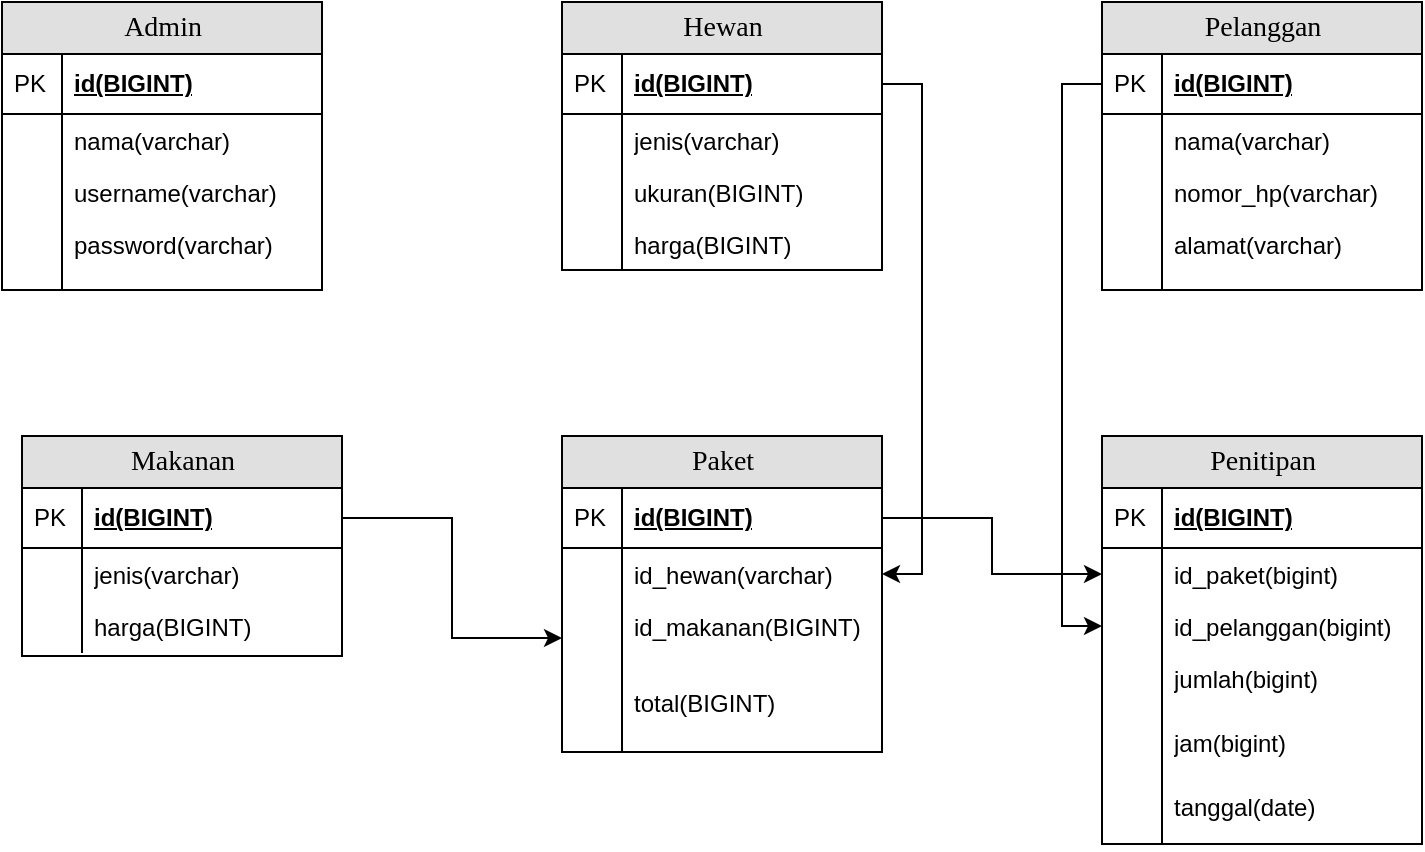 <mxfile version="20.2.0" type="github">
  <diagram name="Page-1" id="e56a1550-8fbb-45ad-956c-1786394a9013">
    <mxGraphModel dx="814" dy="574" grid="1" gridSize="10" guides="1" tooltips="1" connect="1" arrows="1" fold="1" page="1" pageScale="1" pageWidth="1100" pageHeight="850" background="none" math="0" shadow="0">
      <root>
        <mxCell id="0" />
        <mxCell id="1" parent="0" />
        <mxCell id="2e49270ec7c68f3f-8" value="Admin" style="swimlane;html=1;fontStyle=0;childLayout=stackLayout;horizontal=1;startSize=26;fillColor=#e0e0e0;horizontalStack=0;resizeParent=1;resizeLast=0;collapsible=1;marginBottom=0;swimlaneFillColor=#ffffff;align=center;rounded=0;shadow=0;comic=0;labelBackgroundColor=none;strokeWidth=1;fontFamily=Verdana;fontSize=14;swimlaneLine=1;" parent="1" vertex="1">
          <mxGeometry width="160" height="144" as="geometry" />
        </mxCell>
        <mxCell id="2e49270ec7c68f3f-9" value="id(BIGINT)" style="shape=partialRectangle;top=0;left=0;right=0;bottom=1;html=1;align=left;verticalAlign=middle;fillColor=none;spacingLeft=34;spacingRight=4;whiteSpace=wrap;overflow=hidden;rotatable=0;points=[[0,0.5],[1,0.5]];portConstraint=eastwest;dropTarget=0;fontStyle=5;" parent="2e49270ec7c68f3f-8" vertex="1">
          <mxGeometry y="26" width="160" height="30" as="geometry" />
        </mxCell>
        <mxCell id="2e49270ec7c68f3f-10" value="PK" style="shape=partialRectangle;top=0;left=0;bottom=0;html=1;fillColor=none;align=left;verticalAlign=middle;spacingLeft=4;spacingRight=4;whiteSpace=wrap;overflow=hidden;rotatable=0;points=[];portConstraint=eastwest;part=1;" parent="2e49270ec7c68f3f-9" vertex="1" connectable="0">
          <mxGeometry width="30" height="30" as="geometry" />
        </mxCell>
        <mxCell id="2e49270ec7c68f3f-11" value="nama(varchar)" style="shape=partialRectangle;top=0;left=0;right=0;bottom=0;html=1;align=left;verticalAlign=top;fillColor=none;spacingLeft=34;spacingRight=4;whiteSpace=wrap;overflow=hidden;rotatable=0;points=[[0,0.5],[1,0.5]];portConstraint=eastwest;dropTarget=0;" parent="2e49270ec7c68f3f-8" vertex="1">
          <mxGeometry y="56" width="160" height="26" as="geometry" />
        </mxCell>
        <mxCell id="2e49270ec7c68f3f-12" value="" style="shape=partialRectangle;top=0;left=0;bottom=0;html=1;fillColor=none;align=left;verticalAlign=top;spacingLeft=4;spacingRight=4;whiteSpace=wrap;overflow=hidden;rotatable=0;points=[];portConstraint=eastwest;part=1;" parent="2e49270ec7c68f3f-11" vertex="1" connectable="0">
          <mxGeometry width="30" height="26" as="geometry" />
        </mxCell>
        <mxCell id="2e49270ec7c68f3f-13" value="username(varchar)" style="shape=partialRectangle;top=0;left=0;right=0;bottom=0;html=1;align=left;verticalAlign=top;fillColor=none;spacingLeft=34;spacingRight=4;whiteSpace=wrap;overflow=hidden;rotatable=0;points=[[0,0.5],[1,0.5]];portConstraint=eastwest;dropTarget=0;" parent="2e49270ec7c68f3f-8" vertex="1">
          <mxGeometry y="82" width="160" height="26" as="geometry" />
        </mxCell>
        <mxCell id="2e49270ec7c68f3f-14" value="" style="shape=partialRectangle;top=0;left=0;bottom=0;html=1;fillColor=none;align=left;verticalAlign=top;spacingLeft=4;spacingRight=4;whiteSpace=wrap;overflow=hidden;rotatable=0;points=[];portConstraint=eastwest;part=1;" parent="2e49270ec7c68f3f-13" vertex="1" connectable="0">
          <mxGeometry width="30" height="26" as="geometry" />
        </mxCell>
        <mxCell id="2e49270ec7c68f3f-15" value="password(varchar)" style="shape=partialRectangle;top=0;left=0;right=0;bottom=0;html=1;align=left;verticalAlign=top;fillColor=none;spacingLeft=34;spacingRight=4;whiteSpace=wrap;overflow=hidden;rotatable=0;points=[[0,0.5],[1,0.5]];portConstraint=eastwest;dropTarget=0;" parent="2e49270ec7c68f3f-8" vertex="1">
          <mxGeometry y="108" width="160" height="26" as="geometry" />
        </mxCell>
        <mxCell id="2e49270ec7c68f3f-16" value="" style="shape=partialRectangle;top=0;left=0;bottom=0;html=1;fillColor=none;align=left;verticalAlign=top;spacingLeft=4;spacingRight=4;whiteSpace=wrap;overflow=hidden;rotatable=0;points=[];portConstraint=eastwest;part=1;" parent="2e49270ec7c68f3f-15" vertex="1" connectable="0">
          <mxGeometry width="30" height="26" as="geometry" />
        </mxCell>
        <mxCell id="2e49270ec7c68f3f-17" value="" style="shape=partialRectangle;top=0;left=0;right=0;bottom=0;html=1;align=left;verticalAlign=top;fillColor=none;spacingLeft=34;spacingRight=4;whiteSpace=wrap;overflow=hidden;rotatable=0;points=[[0,0.5],[1,0.5]];portConstraint=eastwest;dropTarget=0;" parent="2e49270ec7c68f3f-8" vertex="1">
          <mxGeometry y="134" width="160" height="10" as="geometry" />
        </mxCell>
        <mxCell id="2e49270ec7c68f3f-18" value="" style="shape=partialRectangle;top=0;left=0;bottom=0;html=1;fillColor=none;align=left;verticalAlign=top;spacingLeft=4;spacingRight=4;whiteSpace=wrap;overflow=hidden;rotatable=0;points=[];portConstraint=eastwest;part=1;" parent="2e49270ec7c68f3f-17" vertex="1" connectable="0">
          <mxGeometry width="30" height="10" as="geometry" />
        </mxCell>
        <mxCell id="2us343jR7j0hdFJ10d-l-2" value="Hewan" style="swimlane;html=1;fontStyle=0;childLayout=stackLayout;horizontal=1;startSize=26;fillColor=#e0e0e0;horizontalStack=0;resizeParent=1;resizeLast=0;collapsible=1;marginBottom=0;swimlaneFillColor=#ffffff;align=center;rounded=0;shadow=0;comic=0;labelBackgroundColor=none;strokeWidth=1;fontFamily=Verdana;fontSize=14;swimlaneLine=1;" vertex="1" parent="1">
          <mxGeometry x="280" width="160" height="134" as="geometry" />
        </mxCell>
        <mxCell id="2us343jR7j0hdFJ10d-l-3" value="id(BIGINT)" style="shape=partialRectangle;top=0;left=0;right=0;bottom=1;html=1;align=left;verticalAlign=middle;fillColor=none;spacingLeft=34;spacingRight=4;whiteSpace=wrap;overflow=hidden;rotatable=0;points=[[0,0.5],[1,0.5]];portConstraint=eastwest;dropTarget=0;fontStyle=5;" vertex="1" parent="2us343jR7j0hdFJ10d-l-2">
          <mxGeometry y="26" width="160" height="30" as="geometry" />
        </mxCell>
        <mxCell id="2us343jR7j0hdFJ10d-l-4" value="PK" style="shape=partialRectangle;top=0;left=0;bottom=0;html=1;fillColor=none;align=left;verticalAlign=middle;spacingLeft=4;spacingRight=4;whiteSpace=wrap;overflow=hidden;rotatable=0;points=[];portConstraint=eastwest;part=1;" vertex="1" connectable="0" parent="2us343jR7j0hdFJ10d-l-3">
          <mxGeometry width="30" height="30" as="geometry" />
        </mxCell>
        <mxCell id="2us343jR7j0hdFJ10d-l-5" value="jenis(varchar)" style="shape=partialRectangle;top=0;left=0;right=0;bottom=0;html=1;align=left;verticalAlign=top;fillColor=none;spacingLeft=34;spacingRight=4;whiteSpace=wrap;overflow=hidden;rotatable=0;points=[[0,0.5],[1,0.5]];portConstraint=eastwest;dropTarget=0;" vertex="1" parent="2us343jR7j0hdFJ10d-l-2">
          <mxGeometry y="56" width="160" height="26" as="geometry" />
        </mxCell>
        <mxCell id="2us343jR7j0hdFJ10d-l-6" value="" style="shape=partialRectangle;top=0;left=0;bottom=0;html=1;fillColor=none;align=left;verticalAlign=top;spacingLeft=4;spacingRight=4;whiteSpace=wrap;overflow=hidden;rotatable=0;points=[];portConstraint=eastwest;part=1;" vertex="1" connectable="0" parent="2us343jR7j0hdFJ10d-l-5">
          <mxGeometry width="30" height="26" as="geometry" />
        </mxCell>
        <mxCell id="2us343jR7j0hdFJ10d-l-7" value="ukuran(BIGINT)" style="shape=partialRectangle;top=0;left=0;right=0;bottom=0;html=1;align=left;verticalAlign=top;fillColor=none;spacingLeft=34;spacingRight=4;whiteSpace=wrap;overflow=hidden;rotatable=0;points=[[0,0.5],[1,0.5]];portConstraint=eastwest;dropTarget=0;" vertex="1" parent="2us343jR7j0hdFJ10d-l-2">
          <mxGeometry y="82" width="160" height="26" as="geometry" />
        </mxCell>
        <mxCell id="2us343jR7j0hdFJ10d-l-8" value="" style="shape=partialRectangle;top=0;left=0;bottom=0;html=1;fillColor=none;align=left;verticalAlign=top;spacingLeft=4;spacingRight=4;whiteSpace=wrap;overflow=hidden;rotatable=0;points=[];portConstraint=eastwest;part=1;" vertex="1" connectable="0" parent="2us343jR7j0hdFJ10d-l-7">
          <mxGeometry width="30" height="26" as="geometry" />
        </mxCell>
        <mxCell id="2us343jR7j0hdFJ10d-l-44" value="harga(BIGINT)" style="shape=partialRectangle;top=0;left=0;right=0;bottom=0;html=1;align=left;verticalAlign=top;fillColor=none;spacingLeft=34;spacingRight=4;whiteSpace=wrap;overflow=hidden;rotatable=0;points=[[0,0.5],[1,0.5]];portConstraint=eastwest;dropTarget=0;" vertex="1" parent="2us343jR7j0hdFJ10d-l-2">
          <mxGeometry y="108" width="160" height="26" as="geometry" />
        </mxCell>
        <mxCell id="2us343jR7j0hdFJ10d-l-45" value="" style="shape=partialRectangle;top=0;left=0;bottom=0;html=1;fillColor=none;align=left;verticalAlign=top;spacingLeft=4;spacingRight=4;whiteSpace=wrap;overflow=hidden;rotatable=0;points=[];portConstraint=eastwest;part=1;" vertex="1" connectable="0" parent="2us343jR7j0hdFJ10d-l-44">
          <mxGeometry width="30" height="26" as="geometry" />
        </mxCell>
        <mxCell id="2us343jR7j0hdFJ10d-l-22" value="Pelanggan" style="swimlane;html=1;fontStyle=0;childLayout=stackLayout;horizontal=1;startSize=26;fillColor=#e0e0e0;horizontalStack=0;resizeParent=1;resizeLast=0;collapsible=1;marginBottom=0;swimlaneFillColor=#ffffff;align=center;rounded=0;shadow=0;comic=0;labelBackgroundColor=none;strokeWidth=1;fontFamily=Verdana;fontSize=14;swimlaneLine=1;" vertex="1" parent="1">
          <mxGeometry x="550" width="160" height="144" as="geometry" />
        </mxCell>
        <mxCell id="2us343jR7j0hdFJ10d-l-23" value="id(BIGINT)" style="shape=partialRectangle;top=0;left=0;right=0;bottom=1;html=1;align=left;verticalAlign=middle;fillColor=none;spacingLeft=34;spacingRight=4;whiteSpace=wrap;overflow=hidden;rotatable=0;points=[[0,0.5],[1,0.5]];portConstraint=eastwest;dropTarget=0;fontStyle=5;" vertex="1" parent="2us343jR7j0hdFJ10d-l-22">
          <mxGeometry y="26" width="160" height="30" as="geometry" />
        </mxCell>
        <mxCell id="2us343jR7j0hdFJ10d-l-24" value="PK" style="shape=partialRectangle;top=0;left=0;bottom=0;html=1;fillColor=none;align=left;verticalAlign=middle;spacingLeft=4;spacingRight=4;whiteSpace=wrap;overflow=hidden;rotatable=0;points=[];portConstraint=eastwest;part=1;" vertex="1" connectable="0" parent="2us343jR7j0hdFJ10d-l-23">
          <mxGeometry width="30" height="30" as="geometry" />
        </mxCell>
        <mxCell id="2us343jR7j0hdFJ10d-l-25" value="nama(varchar)" style="shape=partialRectangle;top=0;left=0;right=0;bottom=0;html=1;align=left;verticalAlign=top;fillColor=none;spacingLeft=34;spacingRight=4;whiteSpace=wrap;overflow=hidden;rotatable=0;points=[[0,0.5],[1,0.5]];portConstraint=eastwest;dropTarget=0;" vertex="1" parent="2us343jR7j0hdFJ10d-l-22">
          <mxGeometry y="56" width="160" height="26" as="geometry" />
        </mxCell>
        <mxCell id="2us343jR7j0hdFJ10d-l-26" value="" style="shape=partialRectangle;top=0;left=0;bottom=0;html=1;fillColor=none;align=left;verticalAlign=top;spacingLeft=4;spacingRight=4;whiteSpace=wrap;overflow=hidden;rotatable=0;points=[];portConstraint=eastwest;part=1;" vertex="1" connectable="0" parent="2us343jR7j0hdFJ10d-l-25">
          <mxGeometry width="30" height="26" as="geometry" />
        </mxCell>
        <mxCell id="2us343jR7j0hdFJ10d-l-27" value="nomor_hp(varchar)" style="shape=partialRectangle;top=0;left=0;right=0;bottom=0;html=1;align=left;verticalAlign=top;fillColor=none;spacingLeft=34;spacingRight=4;whiteSpace=wrap;overflow=hidden;rotatable=0;points=[[0,0.5],[1,0.5]];portConstraint=eastwest;dropTarget=0;" vertex="1" parent="2us343jR7j0hdFJ10d-l-22">
          <mxGeometry y="82" width="160" height="26" as="geometry" />
        </mxCell>
        <mxCell id="2us343jR7j0hdFJ10d-l-28" value="" style="shape=partialRectangle;top=0;left=0;bottom=0;html=1;fillColor=none;align=left;verticalAlign=top;spacingLeft=4;spacingRight=4;whiteSpace=wrap;overflow=hidden;rotatable=0;points=[];portConstraint=eastwest;part=1;" vertex="1" connectable="0" parent="2us343jR7j0hdFJ10d-l-27">
          <mxGeometry width="30" height="26" as="geometry" />
        </mxCell>
        <mxCell id="2us343jR7j0hdFJ10d-l-29" value="alamat(varchar)" style="shape=partialRectangle;top=0;left=0;right=0;bottom=0;html=1;align=left;verticalAlign=top;fillColor=none;spacingLeft=34;spacingRight=4;whiteSpace=wrap;overflow=hidden;rotatable=0;points=[[0,0.5],[1,0.5]];portConstraint=eastwest;dropTarget=0;" vertex="1" parent="2us343jR7j0hdFJ10d-l-22">
          <mxGeometry y="108" width="160" height="26" as="geometry" />
        </mxCell>
        <mxCell id="2us343jR7j0hdFJ10d-l-30" value="" style="shape=partialRectangle;top=0;left=0;bottom=0;html=1;fillColor=none;align=left;verticalAlign=top;spacingLeft=4;spacingRight=4;whiteSpace=wrap;overflow=hidden;rotatable=0;points=[];portConstraint=eastwest;part=1;" vertex="1" connectable="0" parent="2us343jR7j0hdFJ10d-l-29">
          <mxGeometry width="30" height="26" as="geometry" />
        </mxCell>
        <mxCell id="2us343jR7j0hdFJ10d-l-31" value="" style="shape=partialRectangle;top=0;left=0;right=0;bottom=0;html=1;align=left;verticalAlign=top;fillColor=none;spacingLeft=34;spacingRight=4;whiteSpace=wrap;overflow=hidden;rotatable=0;points=[[0,0.5],[1,0.5]];portConstraint=eastwest;dropTarget=0;" vertex="1" parent="2us343jR7j0hdFJ10d-l-22">
          <mxGeometry y="134" width="160" height="10" as="geometry" />
        </mxCell>
        <mxCell id="2us343jR7j0hdFJ10d-l-32" value="" style="shape=partialRectangle;top=0;left=0;bottom=0;html=1;fillColor=none;align=left;verticalAlign=top;spacingLeft=4;spacingRight=4;whiteSpace=wrap;overflow=hidden;rotatable=0;points=[];portConstraint=eastwest;part=1;" vertex="1" connectable="0" parent="2us343jR7j0hdFJ10d-l-31">
          <mxGeometry width="30" height="10" as="geometry" />
        </mxCell>
        <mxCell id="2us343jR7j0hdFJ10d-l-33" value="Penitipan" style="swimlane;html=1;fontStyle=0;childLayout=stackLayout;horizontal=1;startSize=26;fillColor=#e0e0e0;horizontalStack=0;resizeParent=1;resizeLast=0;collapsible=1;marginBottom=0;swimlaneFillColor=#ffffff;align=center;rounded=0;shadow=0;comic=0;labelBackgroundColor=none;strokeWidth=1;fontFamily=Verdana;fontSize=14;swimlaneLine=1;" vertex="1" parent="1">
          <mxGeometry x="550" y="217" width="160" height="204" as="geometry" />
        </mxCell>
        <mxCell id="2us343jR7j0hdFJ10d-l-34" value="id(BIGINT)" style="shape=partialRectangle;top=0;left=0;right=0;bottom=1;html=1;align=left;verticalAlign=middle;fillColor=none;spacingLeft=34;spacingRight=4;whiteSpace=wrap;overflow=hidden;rotatable=0;points=[[0,0.5],[1,0.5]];portConstraint=eastwest;dropTarget=0;fontStyle=5;" vertex="1" parent="2us343jR7j0hdFJ10d-l-33">
          <mxGeometry y="26" width="160" height="30" as="geometry" />
        </mxCell>
        <mxCell id="2us343jR7j0hdFJ10d-l-35" value="PK" style="shape=partialRectangle;top=0;left=0;bottom=0;html=1;fillColor=none;align=left;verticalAlign=middle;spacingLeft=4;spacingRight=4;whiteSpace=wrap;overflow=hidden;rotatable=0;points=[];portConstraint=eastwest;part=1;" vertex="1" connectable="0" parent="2us343jR7j0hdFJ10d-l-34">
          <mxGeometry width="30" height="30" as="geometry" />
        </mxCell>
        <mxCell id="2us343jR7j0hdFJ10d-l-36" value="id_paket(bigint)" style="shape=partialRectangle;top=0;left=0;right=0;bottom=0;html=1;align=left;verticalAlign=top;fillColor=none;spacingLeft=34;spacingRight=4;whiteSpace=wrap;overflow=hidden;rotatable=0;points=[[0,0.5],[1,0.5]];portConstraint=eastwest;dropTarget=0;" vertex="1" parent="2us343jR7j0hdFJ10d-l-33">
          <mxGeometry y="56" width="160" height="26" as="geometry" />
        </mxCell>
        <mxCell id="2us343jR7j0hdFJ10d-l-37" value="" style="shape=partialRectangle;top=0;left=0;bottom=0;html=1;fillColor=none;align=left;verticalAlign=top;spacingLeft=4;spacingRight=4;whiteSpace=wrap;overflow=hidden;rotatable=0;points=[];portConstraint=eastwest;part=1;" vertex="1" connectable="0" parent="2us343jR7j0hdFJ10d-l-36">
          <mxGeometry width="30" height="26" as="geometry" />
        </mxCell>
        <mxCell id="2us343jR7j0hdFJ10d-l-38" value="id_pelanggan(bigint)" style="shape=partialRectangle;top=0;left=0;right=0;bottom=0;html=1;align=left;verticalAlign=top;fillColor=none;spacingLeft=34;spacingRight=4;whiteSpace=wrap;overflow=hidden;rotatable=0;points=[[0,0.5],[1,0.5]];portConstraint=eastwest;dropTarget=0;" vertex="1" parent="2us343jR7j0hdFJ10d-l-33">
          <mxGeometry y="82" width="160" height="26" as="geometry" />
        </mxCell>
        <mxCell id="2us343jR7j0hdFJ10d-l-39" value="" style="shape=partialRectangle;top=0;left=0;bottom=0;html=1;fillColor=none;align=left;verticalAlign=top;spacingLeft=4;spacingRight=4;whiteSpace=wrap;overflow=hidden;rotatable=0;points=[];portConstraint=eastwest;part=1;" vertex="1" connectable="0" parent="2us343jR7j0hdFJ10d-l-38">
          <mxGeometry width="30" height="26" as="geometry" />
        </mxCell>
        <mxCell id="2us343jR7j0hdFJ10d-l-46" value="jumlah(bigint)" style="shape=partialRectangle;top=0;left=0;right=0;bottom=0;html=1;align=left;verticalAlign=top;fillColor=none;spacingLeft=34;spacingRight=4;whiteSpace=wrap;overflow=hidden;rotatable=0;points=[[0,0.5],[1,0.5]];portConstraint=eastwest;dropTarget=0;" vertex="1" parent="2us343jR7j0hdFJ10d-l-33">
          <mxGeometry y="108" width="160" height="32" as="geometry" />
        </mxCell>
        <mxCell id="2us343jR7j0hdFJ10d-l-47" value="" style="shape=partialRectangle;top=0;left=0;bottom=0;html=1;fillColor=none;align=left;verticalAlign=top;spacingLeft=4;spacingRight=4;whiteSpace=wrap;overflow=hidden;rotatable=0;points=[];portConstraint=eastwest;part=1;" vertex="1" connectable="0" parent="2us343jR7j0hdFJ10d-l-46">
          <mxGeometry width="30" height="32" as="geometry" />
        </mxCell>
        <mxCell id="2us343jR7j0hdFJ10d-l-48" value="jam(bigint)" style="shape=partialRectangle;top=0;left=0;right=0;bottom=0;html=1;align=left;verticalAlign=top;fillColor=none;spacingLeft=34;spacingRight=4;whiteSpace=wrap;overflow=hidden;rotatable=0;points=[[0,0.5],[1,0.5]];portConstraint=eastwest;dropTarget=0;" vertex="1" parent="2us343jR7j0hdFJ10d-l-33">
          <mxGeometry y="140" width="160" height="32" as="geometry" />
        </mxCell>
        <mxCell id="2us343jR7j0hdFJ10d-l-49" value="" style="shape=partialRectangle;top=0;left=0;bottom=0;html=1;fillColor=none;align=left;verticalAlign=top;spacingLeft=4;spacingRight=4;whiteSpace=wrap;overflow=hidden;rotatable=0;points=[];portConstraint=eastwest;part=1;" vertex="1" connectable="0" parent="2us343jR7j0hdFJ10d-l-48">
          <mxGeometry width="30" height="32" as="geometry" />
        </mxCell>
        <mxCell id="2us343jR7j0hdFJ10d-l-50" value="tanggal(date)" style="shape=partialRectangle;top=0;left=0;right=0;bottom=0;html=1;align=left;verticalAlign=top;fillColor=none;spacingLeft=34;spacingRight=4;whiteSpace=wrap;overflow=hidden;rotatable=0;points=[[0,0.5],[1,0.5]];portConstraint=eastwest;dropTarget=0;" vertex="1" parent="2us343jR7j0hdFJ10d-l-33">
          <mxGeometry y="172" width="160" height="32" as="geometry" />
        </mxCell>
        <mxCell id="2us343jR7j0hdFJ10d-l-51" value="" style="shape=partialRectangle;top=0;left=0;bottom=0;html=1;fillColor=none;align=left;verticalAlign=top;spacingLeft=4;spacingRight=4;whiteSpace=wrap;overflow=hidden;rotatable=0;points=[];portConstraint=eastwest;part=1;" vertex="1" connectable="0" parent="2us343jR7j0hdFJ10d-l-50">
          <mxGeometry width="30" height="32" as="geometry" />
        </mxCell>
        <mxCell id="2us343jR7j0hdFJ10d-l-54" value="Makanan" style="swimlane;html=1;fontStyle=0;childLayout=stackLayout;horizontal=1;startSize=26;fillColor=#e0e0e0;horizontalStack=0;resizeParent=1;resizeLast=0;collapsible=1;marginBottom=0;swimlaneFillColor=#ffffff;align=center;rounded=0;shadow=0;comic=0;labelBackgroundColor=none;strokeWidth=1;fontFamily=Verdana;fontSize=14;swimlaneLine=1;" vertex="1" parent="1">
          <mxGeometry x="10" y="217" width="160" height="110" as="geometry" />
        </mxCell>
        <mxCell id="2us343jR7j0hdFJ10d-l-55" value="id(BIGINT)" style="shape=partialRectangle;top=0;left=0;right=0;bottom=1;html=1;align=left;verticalAlign=middle;fillColor=none;spacingLeft=34;spacingRight=4;whiteSpace=wrap;overflow=hidden;rotatable=0;points=[[0,0.5],[1,0.5]];portConstraint=eastwest;dropTarget=0;fontStyle=5;" vertex="1" parent="2us343jR7j0hdFJ10d-l-54">
          <mxGeometry y="26" width="160" height="30" as="geometry" />
        </mxCell>
        <mxCell id="2us343jR7j0hdFJ10d-l-56" value="PK" style="shape=partialRectangle;top=0;left=0;bottom=0;html=1;fillColor=none;align=left;verticalAlign=middle;spacingLeft=4;spacingRight=4;whiteSpace=wrap;overflow=hidden;rotatable=0;points=[];portConstraint=eastwest;part=1;" vertex="1" connectable="0" parent="2us343jR7j0hdFJ10d-l-55">
          <mxGeometry width="30" height="30" as="geometry" />
        </mxCell>
        <mxCell id="2us343jR7j0hdFJ10d-l-57" value="jenis(varchar)" style="shape=partialRectangle;top=0;left=0;right=0;bottom=0;html=1;align=left;verticalAlign=top;fillColor=none;spacingLeft=34;spacingRight=4;whiteSpace=wrap;overflow=hidden;rotatable=0;points=[[0,0.5],[1,0.5]];portConstraint=eastwest;dropTarget=0;" vertex="1" parent="2us343jR7j0hdFJ10d-l-54">
          <mxGeometry y="56" width="160" height="26" as="geometry" />
        </mxCell>
        <mxCell id="2us343jR7j0hdFJ10d-l-58" value="" style="shape=partialRectangle;top=0;left=0;bottom=0;html=1;fillColor=none;align=left;verticalAlign=top;spacingLeft=4;spacingRight=4;whiteSpace=wrap;overflow=hidden;rotatable=0;points=[];portConstraint=eastwest;part=1;" vertex="1" connectable="0" parent="2us343jR7j0hdFJ10d-l-57">
          <mxGeometry width="30" height="26" as="geometry" />
        </mxCell>
        <mxCell id="2us343jR7j0hdFJ10d-l-61" value="harga(BIGINT)" style="shape=partialRectangle;top=0;left=0;right=0;bottom=0;html=1;align=left;verticalAlign=top;fillColor=none;spacingLeft=34;spacingRight=4;whiteSpace=wrap;overflow=hidden;rotatable=0;points=[[0,0.5],[1,0.5]];portConstraint=eastwest;dropTarget=0;" vertex="1" parent="2us343jR7j0hdFJ10d-l-54">
          <mxGeometry y="82" width="160" height="26" as="geometry" />
        </mxCell>
        <mxCell id="2us343jR7j0hdFJ10d-l-62" value="" style="shape=partialRectangle;top=0;left=0;bottom=0;html=1;fillColor=none;align=left;verticalAlign=top;spacingLeft=4;spacingRight=4;whiteSpace=wrap;overflow=hidden;rotatable=0;points=[];portConstraint=eastwest;part=1;" vertex="1" connectable="0" parent="2us343jR7j0hdFJ10d-l-61">
          <mxGeometry width="30" height="26" as="geometry" />
        </mxCell>
        <mxCell id="2us343jR7j0hdFJ10d-l-63" value="Paket" style="swimlane;html=1;fontStyle=0;childLayout=stackLayout;horizontal=1;startSize=26;fillColor=#e0e0e0;horizontalStack=0;resizeParent=1;resizeLast=0;collapsible=1;marginBottom=0;swimlaneFillColor=#ffffff;align=center;rounded=0;shadow=0;comic=0;labelBackgroundColor=none;strokeWidth=1;fontFamily=Verdana;fontSize=14;swimlaneLine=1;" vertex="1" parent="1">
          <mxGeometry x="280" y="217" width="160" height="158" as="geometry" />
        </mxCell>
        <mxCell id="2us343jR7j0hdFJ10d-l-64" value="id(BIGINT)" style="shape=partialRectangle;top=0;left=0;right=0;bottom=1;html=1;align=left;verticalAlign=middle;fillColor=none;spacingLeft=34;spacingRight=4;whiteSpace=wrap;overflow=hidden;rotatable=0;points=[[0,0.5],[1,0.5]];portConstraint=eastwest;dropTarget=0;fontStyle=5;" vertex="1" parent="2us343jR7j0hdFJ10d-l-63">
          <mxGeometry y="26" width="160" height="30" as="geometry" />
        </mxCell>
        <mxCell id="2us343jR7j0hdFJ10d-l-65" value="PK" style="shape=partialRectangle;top=0;left=0;bottom=0;html=1;fillColor=none;align=left;verticalAlign=middle;spacingLeft=4;spacingRight=4;whiteSpace=wrap;overflow=hidden;rotatable=0;points=[];portConstraint=eastwest;part=1;" vertex="1" connectable="0" parent="2us343jR7j0hdFJ10d-l-64">
          <mxGeometry width="30" height="30" as="geometry" />
        </mxCell>
        <mxCell id="2us343jR7j0hdFJ10d-l-66" value="id_hewan(varchar)" style="shape=partialRectangle;top=0;left=0;right=0;bottom=0;html=1;align=left;verticalAlign=top;fillColor=none;spacingLeft=34;spacingRight=4;whiteSpace=wrap;overflow=hidden;rotatable=0;points=[[0,0.5],[1,0.5]];portConstraint=eastwest;dropTarget=0;" vertex="1" parent="2us343jR7j0hdFJ10d-l-63">
          <mxGeometry y="56" width="160" height="26" as="geometry" />
        </mxCell>
        <mxCell id="2us343jR7j0hdFJ10d-l-67" value="" style="shape=partialRectangle;top=0;left=0;bottom=0;html=1;fillColor=none;align=left;verticalAlign=top;spacingLeft=4;spacingRight=4;whiteSpace=wrap;overflow=hidden;rotatable=0;points=[];portConstraint=eastwest;part=1;" vertex="1" connectable="0" parent="2us343jR7j0hdFJ10d-l-66">
          <mxGeometry width="30" height="26" as="geometry" />
        </mxCell>
        <mxCell id="2us343jR7j0hdFJ10d-l-68" value="id_makanan(BIGINT)" style="shape=partialRectangle;top=0;left=0;right=0;bottom=0;html=1;align=left;verticalAlign=top;fillColor=none;spacingLeft=34;spacingRight=4;whiteSpace=wrap;overflow=hidden;rotatable=0;points=[[0,0.5],[1,0.5]];portConstraint=eastwest;dropTarget=0;" vertex="1" parent="2us343jR7j0hdFJ10d-l-63">
          <mxGeometry y="82" width="160" height="38" as="geometry" />
        </mxCell>
        <mxCell id="2us343jR7j0hdFJ10d-l-69" value="" style="shape=partialRectangle;top=0;left=0;bottom=0;html=1;fillColor=none;align=left;verticalAlign=top;spacingLeft=4;spacingRight=4;whiteSpace=wrap;overflow=hidden;rotatable=0;points=[];portConstraint=eastwest;part=1;" vertex="1" connectable="0" parent="2us343jR7j0hdFJ10d-l-68">
          <mxGeometry width="30" height="38" as="geometry" />
        </mxCell>
        <mxCell id="2us343jR7j0hdFJ10d-l-72" value="total(BIGINT)" style="shape=partialRectangle;top=0;left=0;right=0;bottom=0;html=1;align=left;verticalAlign=top;fillColor=none;spacingLeft=34;spacingRight=4;whiteSpace=wrap;overflow=hidden;rotatable=0;points=[[0,0.5],[1,0.5]];portConstraint=eastwest;dropTarget=0;" vertex="1" parent="2us343jR7j0hdFJ10d-l-63">
          <mxGeometry y="120" width="160" height="38" as="geometry" />
        </mxCell>
        <mxCell id="2us343jR7j0hdFJ10d-l-73" value="" style="shape=partialRectangle;top=0;left=0;bottom=0;html=1;fillColor=none;align=left;verticalAlign=top;spacingLeft=4;spacingRight=4;whiteSpace=wrap;overflow=hidden;rotatable=0;points=[];portConstraint=eastwest;part=1;" vertex="1" connectable="0" parent="2us343jR7j0hdFJ10d-l-72">
          <mxGeometry width="30" height="38" as="geometry" />
        </mxCell>
        <mxCell id="2us343jR7j0hdFJ10d-l-76" style="edgeStyle=orthogonalEdgeStyle;rounded=0;orthogonalLoop=1;jettySize=auto;html=1;exitX=1;exitY=0.5;exitDx=0;exitDy=0;entryX=1;entryY=0.5;entryDx=0;entryDy=0;" edge="1" parent="1" source="2us343jR7j0hdFJ10d-l-3" target="2us343jR7j0hdFJ10d-l-66">
          <mxGeometry relative="1" as="geometry" />
        </mxCell>
        <mxCell id="2us343jR7j0hdFJ10d-l-77" style="edgeStyle=orthogonalEdgeStyle;rounded=0;orthogonalLoop=1;jettySize=auto;html=1;exitX=1;exitY=0.5;exitDx=0;exitDy=0;entryX=0;entryY=0.5;entryDx=0;entryDy=0;" edge="1" parent="1" source="2us343jR7j0hdFJ10d-l-55" target="2us343jR7j0hdFJ10d-l-68">
          <mxGeometry relative="1" as="geometry" />
        </mxCell>
        <mxCell id="2us343jR7j0hdFJ10d-l-78" style="edgeStyle=orthogonalEdgeStyle;rounded=0;orthogonalLoop=1;jettySize=auto;html=1;exitX=1;exitY=0.5;exitDx=0;exitDy=0;entryX=0;entryY=0.5;entryDx=0;entryDy=0;" edge="1" parent="1" source="2us343jR7j0hdFJ10d-l-64" target="2us343jR7j0hdFJ10d-l-36">
          <mxGeometry relative="1" as="geometry" />
        </mxCell>
        <mxCell id="2us343jR7j0hdFJ10d-l-79" style="edgeStyle=orthogonalEdgeStyle;rounded=0;orthogonalLoop=1;jettySize=auto;html=1;exitX=0;exitY=0.5;exitDx=0;exitDy=0;entryX=0;entryY=0.5;entryDx=0;entryDy=0;" edge="1" parent="1" source="2us343jR7j0hdFJ10d-l-23" target="2us343jR7j0hdFJ10d-l-38">
          <mxGeometry relative="1" as="geometry" />
        </mxCell>
      </root>
    </mxGraphModel>
  </diagram>
</mxfile>
